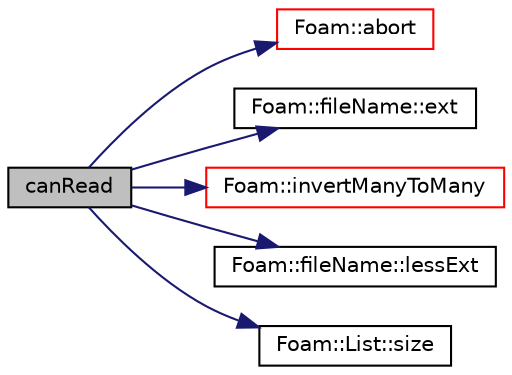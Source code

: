 digraph "canRead"
{
  bgcolor="transparent";
  edge [fontname="Helvetica",fontsize="10",labelfontname="Helvetica",labelfontsize="10"];
  node [fontname="Helvetica",fontsize="10",shape=record];
  rankdir="LR";
  Node1 [label="canRead",height=0.2,width=0.4,color="black", fillcolor="grey75", style="filled", fontcolor="black"];
  Node1 -> Node2 [color="midnightblue",fontsize="10",style="solid",fontname="Helvetica"];
  Node2 [label="Foam::abort",height=0.2,width=0.4,color="red",URL="$a10909.html#a447107a607d03e417307c203fa5fb44b"];
  Node1 -> Node3 [color="midnightblue",fontsize="10",style="solid",fontname="Helvetica"];
  Node3 [label="Foam::fileName::ext",height=0.2,width=0.4,color="black",URL="$a00792.html#a949d8ddb08ad72e81d850c28f9c3abfc",tooltip="Return file name extension (part after last .) "];
  Node1 -> Node4 [color="midnightblue",fontsize="10",style="solid",fontname="Helvetica"];
  Node4 [label="Foam::invertManyToMany",height=0.2,width=0.4,color="red",URL="$a10909.html#af31016490620bc000b61c89e75cbfd0b",tooltip="Invert many-to-many. "];
  Node1 -> Node5 [color="midnightblue",fontsize="10",style="solid",fontname="Helvetica"];
  Node5 [label="Foam::fileName::lessExt",height=0.2,width=0.4,color="black",URL="$a00792.html#a8313eb64672be97529ce588ee8004061",tooltip="Return file name without extension (part before last .) "];
  Node1 -> Node6 [color="midnightblue",fontsize="10",style="solid",fontname="Helvetica"];
  Node6 [label="Foam::List::size",height=0.2,width=0.4,color="black",URL="$a01397.html#a8a5f6fa29bd4b500caf186f60245b384",tooltip="Override size to be inconsistent with allocated storage. "];
}
